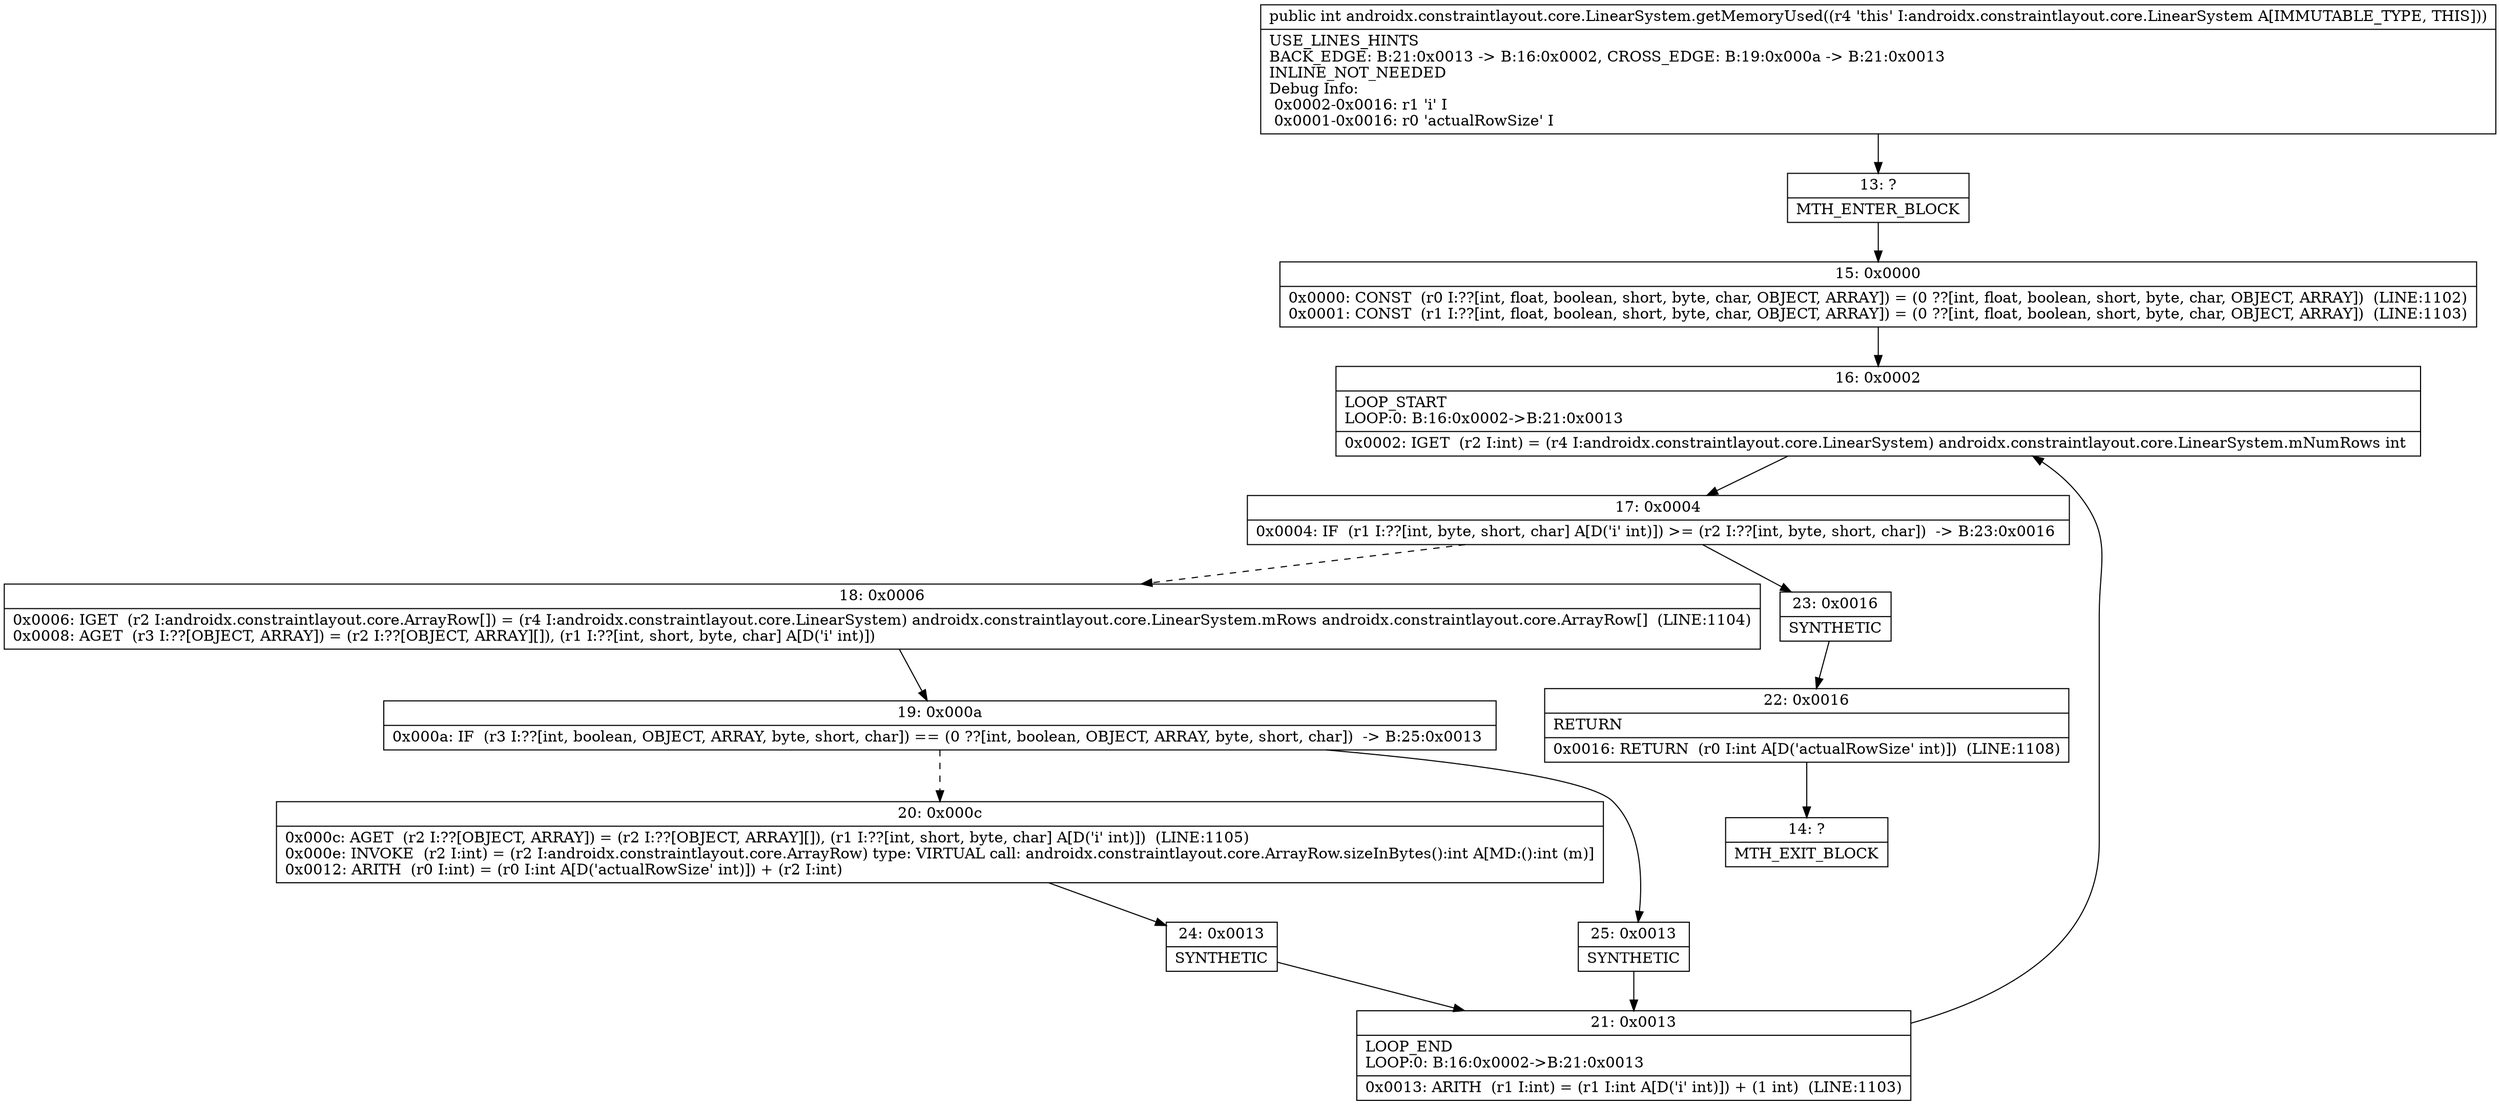 digraph "CFG forandroidx.constraintlayout.core.LinearSystem.getMemoryUsed()I" {
Node_13 [shape=record,label="{13\:\ ?|MTH_ENTER_BLOCK\l}"];
Node_15 [shape=record,label="{15\:\ 0x0000|0x0000: CONST  (r0 I:??[int, float, boolean, short, byte, char, OBJECT, ARRAY]) = (0 ??[int, float, boolean, short, byte, char, OBJECT, ARRAY])  (LINE:1102)\l0x0001: CONST  (r1 I:??[int, float, boolean, short, byte, char, OBJECT, ARRAY]) = (0 ??[int, float, boolean, short, byte, char, OBJECT, ARRAY])  (LINE:1103)\l}"];
Node_16 [shape=record,label="{16\:\ 0x0002|LOOP_START\lLOOP:0: B:16:0x0002\-\>B:21:0x0013\l|0x0002: IGET  (r2 I:int) = (r4 I:androidx.constraintlayout.core.LinearSystem) androidx.constraintlayout.core.LinearSystem.mNumRows int \l}"];
Node_17 [shape=record,label="{17\:\ 0x0004|0x0004: IF  (r1 I:??[int, byte, short, char] A[D('i' int)]) \>= (r2 I:??[int, byte, short, char])  \-\> B:23:0x0016 \l}"];
Node_18 [shape=record,label="{18\:\ 0x0006|0x0006: IGET  (r2 I:androidx.constraintlayout.core.ArrayRow[]) = (r4 I:androidx.constraintlayout.core.LinearSystem) androidx.constraintlayout.core.LinearSystem.mRows androidx.constraintlayout.core.ArrayRow[]  (LINE:1104)\l0x0008: AGET  (r3 I:??[OBJECT, ARRAY]) = (r2 I:??[OBJECT, ARRAY][]), (r1 I:??[int, short, byte, char] A[D('i' int)]) \l}"];
Node_19 [shape=record,label="{19\:\ 0x000a|0x000a: IF  (r3 I:??[int, boolean, OBJECT, ARRAY, byte, short, char]) == (0 ??[int, boolean, OBJECT, ARRAY, byte, short, char])  \-\> B:25:0x0013 \l}"];
Node_20 [shape=record,label="{20\:\ 0x000c|0x000c: AGET  (r2 I:??[OBJECT, ARRAY]) = (r2 I:??[OBJECT, ARRAY][]), (r1 I:??[int, short, byte, char] A[D('i' int)])  (LINE:1105)\l0x000e: INVOKE  (r2 I:int) = (r2 I:androidx.constraintlayout.core.ArrayRow) type: VIRTUAL call: androidx.constraintlayout.core.ArrayRow.sizeInBytes():int A[MD:():int (m)]\l0x0012: ARITH  (r0 I:int) = (r0 I:int A[D('actualRowSize' int)]) + (r2 I:int) \l}"];
Node_24 [shape=record,label="{24\:\ 0x0013|SYNTHETIC\l}"];
Node_21 [shape=record,label="{21\:\ 0x0013|LOOP_END\lLOOP:0: B:16:0x0002\-\>B:21:0x0013\l|0x0013: ARITH  (r1 I:int) = (r1 I:int A[D('i' int)]) + (1 int)  (LINE:1103)\l}"];
Node_25 [shape=record,label="{25\:\ 0x0013|SYNTHETIC\l}"];
Node_23 [shape=record,label="{23\:\ 0x0016|SYNTHETIC\l}"];
Node_22 [shape=record,label="{22\:\ 0x0016|RETURN\l|0x0016: RETURN  (r0 I:int A[D('actualRowSize' int)])  (LINE:1108)\l}"];
Node_14 [shape=record,label="{14\:\ ?|MTH_EXIT_BLOCK\l}"];
MethodNode[shape=record,label="{public int androidx.constraintlayout.core.LinearSystem.getMemoryUsed((r4 'this' I:androidx.constraintlayout.core.LinearSystem A[IMMUTABLE_TYPE, THIS]))  | USE_LINES_HINTS\lBACK_EDGE: B:21:0x0013 \-\> B:16:0x0002, CROSS_EDGE: B:19:0x000a \-\> B:21:0x0013\lINLINE_NOT_NEEDED\lDebug Info:\l  0x0002\-0x0016: r1 'i' I\l  0x0001\-0x0016: r0 'actualRowSize' I\l}"];
MethodNode -> Node_13;Node_13 -> Node_15;
Node_15 -> Node_16;
Node_16 -> Node_17;
Node_17 -> Node_18[style=dashed];
Node_17 -> Node_23;
Node_18 -> Node_19;
Node_19 -> Node_20[style=dashed];
Node_19 -> Node_25;
Node_20 -> Node_24;
Node_24 -> Node_21;
Node_21 -> Node_16;
Node_25 -> Node_21;
Node_23 -> Node_22;
Node_22 -> Node_14;
}

